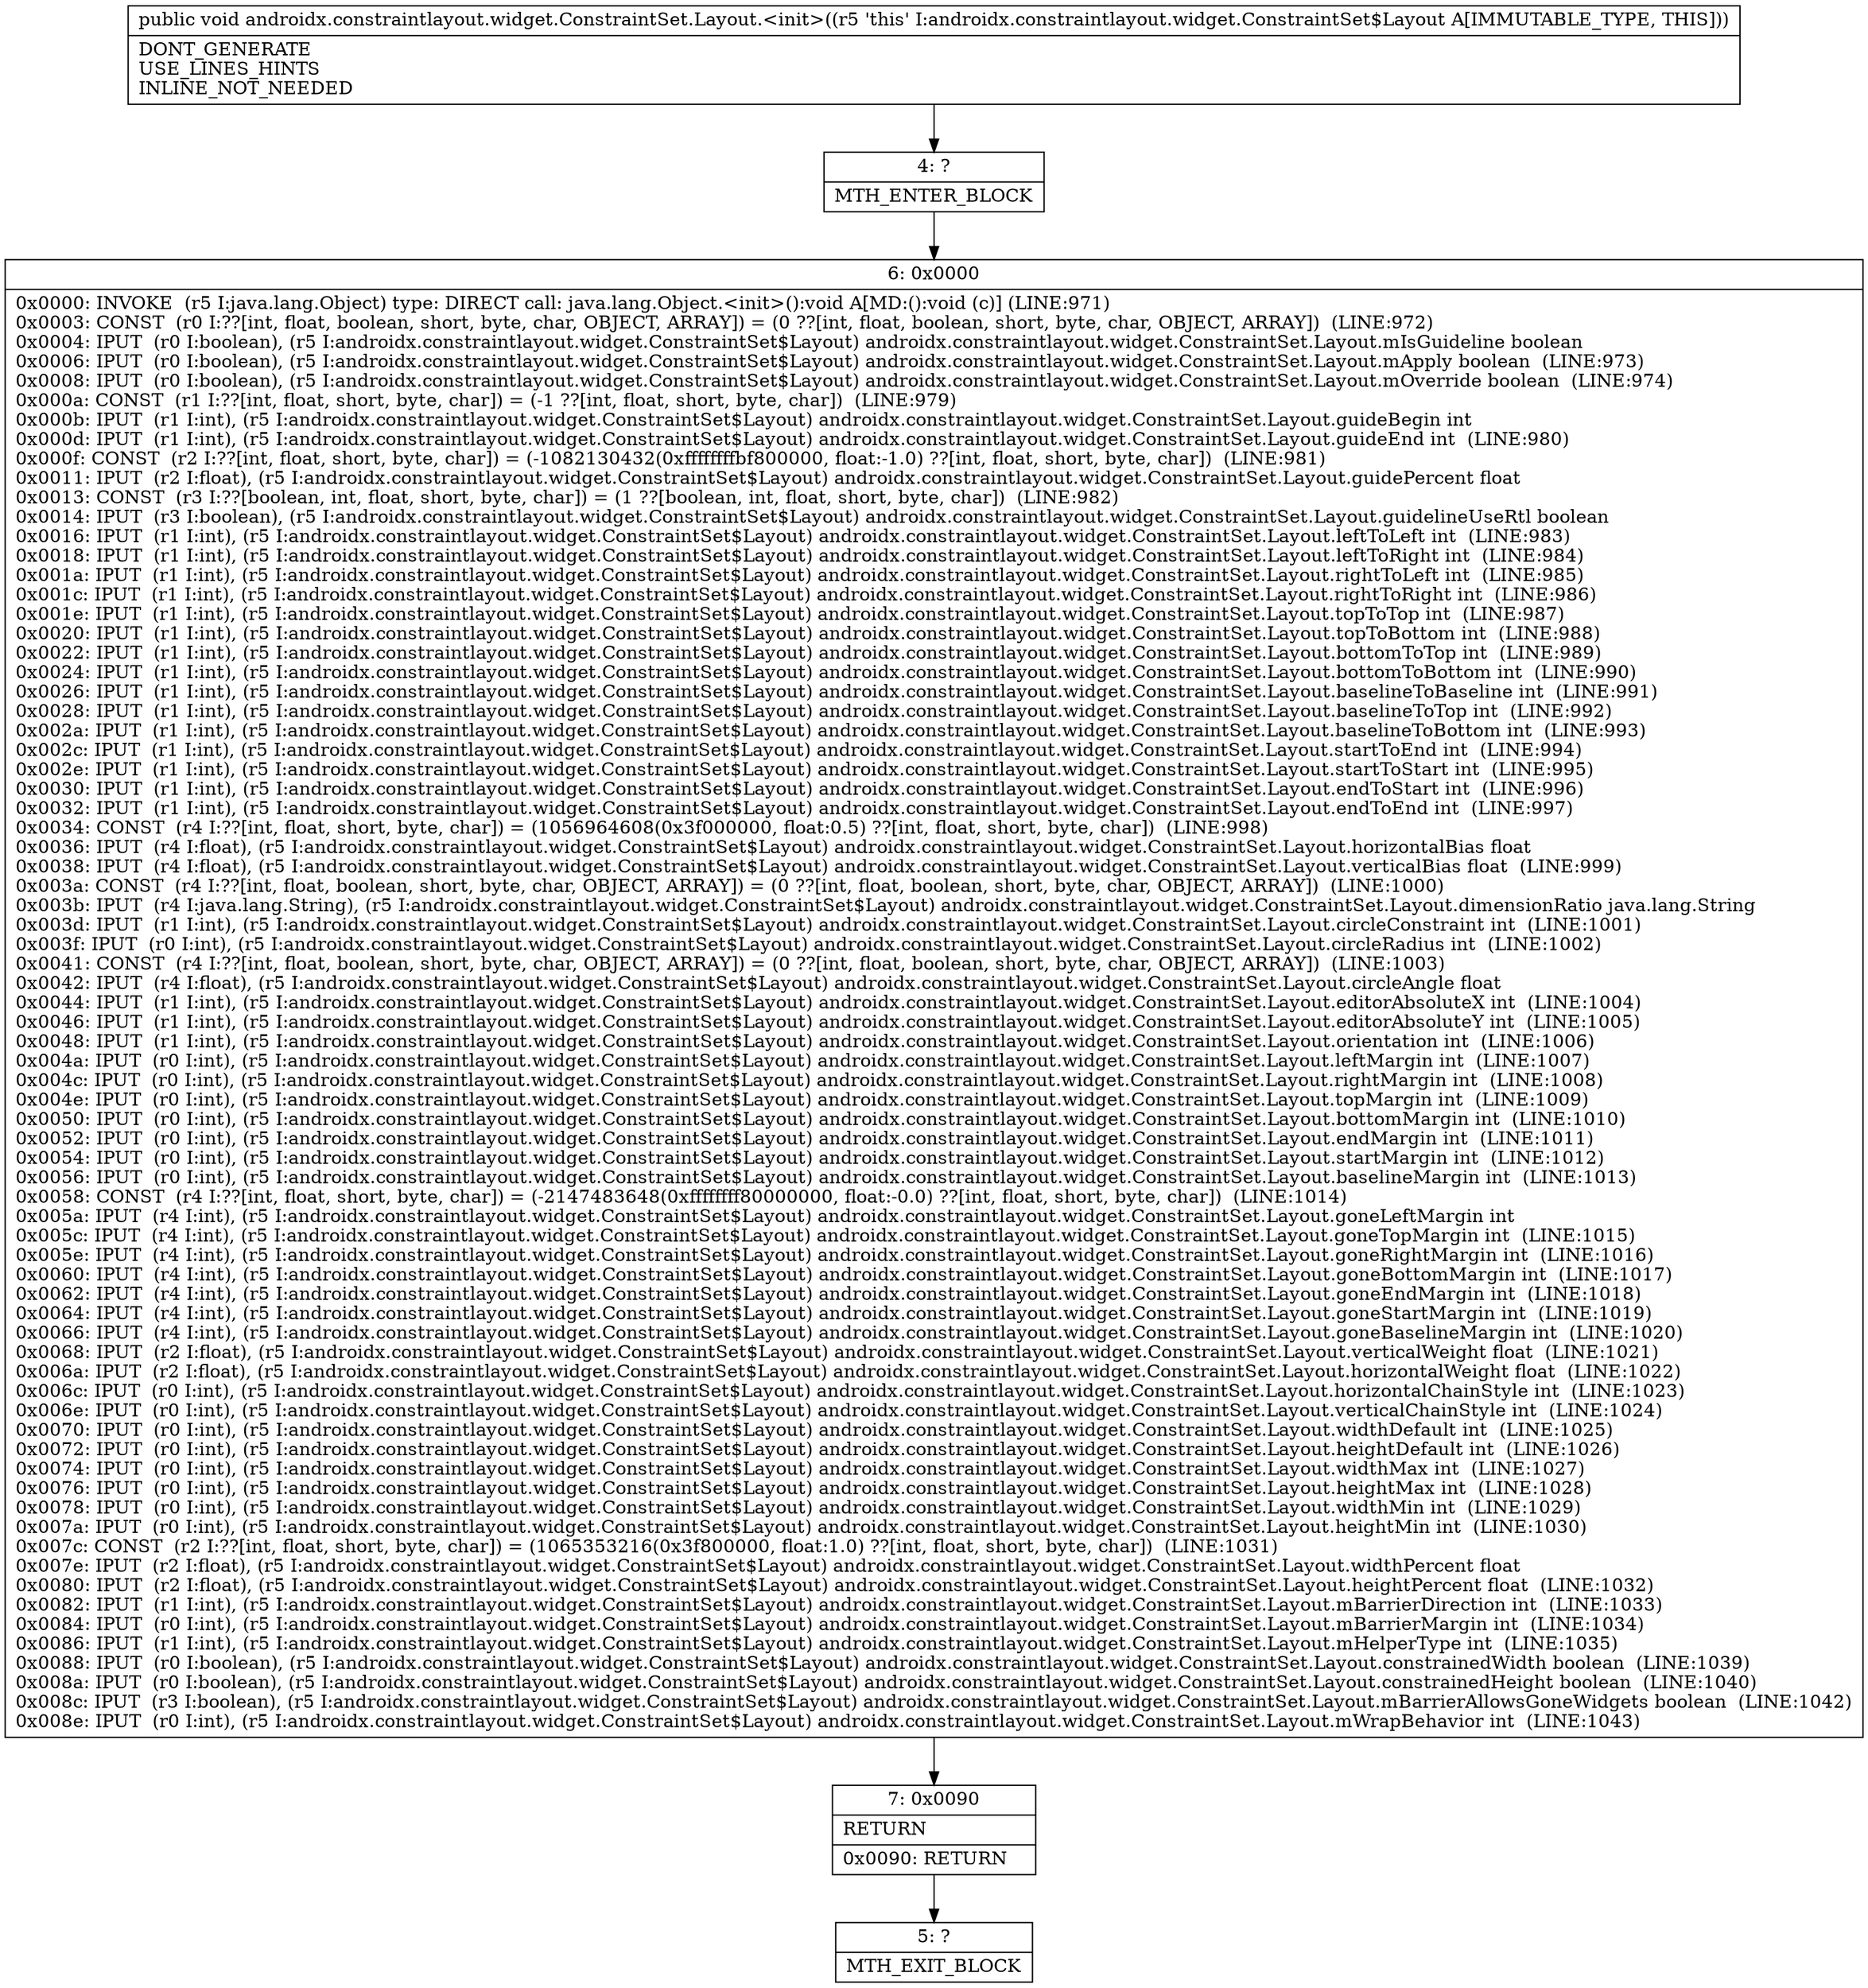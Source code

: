 digraph "CFG forandroidx.constraintlayout.widget.ConstraintSet.Layout.\<init\>()V" {
Node_4 [shape=record,label="{4\:\ ?|MTH_ENTER_BLOCK\l}"];
Node_6 [shape=record,label="{6\:\ 0x0000|0x0000: INVOKE  (r5 I:java.lang.Object) type: DIRECT call: java.lang.Object.\<init\>():void A[MD:():void (c)] (LINE:971)\l0x0003: CONST  (r0 I:??[int, float, boolean, short, byte, char, OBJECT, ARRAY]) = (0 ??[int, float, boolean, short, byte, char, OBJECT, ARRAY])  (LINE:972)\l0x0004: IPUT  (r0 I:boolean), (r5 I:androidx.constraintlayout.widget.ConstraintSet$Layout) androidx.constraintlayout.widget.ConstraintSet.Layout.mIsGuideline boolean \l0x0006: IPUT  (r0 I:boolean), (r5 I:androidx.constraintlayout.widget.ConstraintSet$Layout) androidx.constraintlayout.widget.ConstraintSet.Layout.mApply boolean  (LINE:973)\l0x0008: IPUT  (r0 I:boolean), (r5 I:androidx.constraintlayout.widget.ConstraintSet$Layout) androidx.constraintlayout.widget.ConstraintSet.Layout.mOverride boolean  (LINE:974)\l0x000a: CONST  (r1 I:??[int, float, short, byte, char]) = (\-1 ??[int, float, short, byte, char])  (LINE:979)\l0x000b: IPUT  (r1 I:int), (r5 I:androidx.constraintlayout.widget.ConstraintSet$Layout) androidx.constraintlayout.widget.ConstraintSet.Layout.guideBegin int \l0x000d: IPUT  (r1 I:int), (r5 I:androidx.constraintlayout.widget.ConstraintSet$Layout) androidx.constraintlayout.widget.ConstraintSet.Layout.guideEnd int  (LINE:980)\l0x000f: CONST  (r2 I:??[int, float, short, byte, char]) = (\-1082130432(0xffffffffbf800000, float:\-1.0) ??[int, float, short, byte, char])  (LINE:981)\l0x0011: IPUT  (r2 I:float), (r5 I:androidx.constraintlayout.widget.ConstraintSet$Layout) androidx.constraintlayout.widget.ConstraintSet.Layout.guidePercent float \l0x0013: CONST  (r3 I:??[boolean, int, float, short, byte, char]) = (1 ??[boolean, int, float, short, byte, char])  (LINE:982)\l0x0014: IPUT  (r3 I:boolean), (r5 I:androidx.constraintlayout.widget.ConstraintSet$Layout) androidx.constraintlayout.widget.ConstraintSet.Layout.guidelineUseRtl boolean \l0x0016: IPUT  (r1 I:int), (r5 I:androidx.constraintlayout.widget.ConstraintSet$Layout) androidx.constraintlayout.widget.ConstraintSet.Layout.leftToLeft int  (LINE:983)\l0x0018: IPUT  (r1 I:int), (r5 I:androidx.constraintlayout.widget.ConstraintSet$Layout) androidx.constraintlayout.widget.ConstraintSet.Layout.leftToRight int  (LINE:984)\l0x001a: IPUT  (r1 I:int), (r5 I:androidx.constraintlayout.widget.ConstraintSet$Layout) androidx.constraintlayout.widget.ConstraintSet.Layout.rightToLeft int  (LINE:985)\l0x001c: IPUT  (r1 I:int), (r5 I:androidx.constraintlayout.widget.ConstraintSet$Layout) androidx.constraintlayout.widget.ConstraintSet.Layout.rightToRight int  (LINE:986)\l0x001e: IPUT  (r1 I:int), (r5 I:androidx.constraintlayout.widget.ConstraintSet$Layout) androidx.constraintlayout.widget.ConstraintSet.Layout.topToTop int  (LINE:987)\l0x0020: IPUT  (r1 I:int), (r5 I:androidx.constraintlayout.widget.ConstraintSet$Layout) androidx.constraintlayout.widget.ConstraintSet.Layout.topToBottom int  (LINE:988)\l0x0022: IPUT  (r1 I:int), (r5 I:androidx.constraintlayout.widget.ConstraintSet$Layout) androidx.constraintlayout.widget.ConstraintSet.Layout.bottomToTop int  (LINE:989)\l0x0024: IPUT  (r1 I:int), (r5 I:androidx.constraintlayout.widget.ConstraintSet$Layout) androidx.constraintlayout.widget.ConstraintSet.Layout.bottomToBottom int  (LINE:990)\l0x0026: IPUT  (r1 I:int), (r5 I:androidx.constraintlayout.widget.ConstraintSet$Layout) androidx.constraintlayout.widget.ConstraintSet.Layout.baselineToBaseline int  (LINE:991)\l0x0028: IPUT  (r1 I:int), (r5 I:androidx.constraintlayout.widget.ConstraintSet$Layout) androidx.constraintlayout.widget.ConstraintSet.Layout.baselineToTop int  (LINE:992)\l0x002a: IPUT  (r1 I:int), (r5 I:androidx.constraintlayout.widget.ConstraintSet$Layout) androidx.constraintlayout.widget.ConstraintSet.Layout.baselineToBottom int  (LINE:993)\l0x002c: IPUT  (r1 I:int), (r5 I:androidx.constraintlayout.widget.ConstraintSet$Layout) androidx.constraintlayout.widget.ConstraintSet.Layout.startToEnd int  (LINE:994)\l0x002e: IPUT  (r1 I:int), (r5 I:androidx.constraintlayout.widget.ConstraintSet$Layout) androidx.constraintlayout.widget.ConstraintSet.Layout.startToStart int  (LINE:995)\l0x0030: IPUT  (r1 I:int), (r5 I:androidx.constraintlayout.widget.ConstraintSet$Layout) androidx.constraintlayout.widget.ConstraintSet.Layout.endToStart int  (LINE:996)\l0x0032: IPUT  (r1 I:int), (r5 I:androidx.constraintlayout.widget.ConstraintSet$Layout) androidx.constraintlayout.widget.ConstraintSet.Layout.endToEnd int  (LINE:997)\l0x0034: CONST  (r4 I:??[int, float, short, byte, char]) = (1056964608(0x3f000000, float:0.5) ??[int, float, short, byte, char])  (LINE:998)\l0x0036: IPUT  (r4 I:float), (r5 I:androidx.constraintlayout.widget.ConstraintSet$Layout) androidx.constraintlayout.widget.ConstraintSet.Layout.horizontalBias float \l0x0038: IPUT  (r4 I:float), (r5 I:androidx.constraintlayout.widget.ConstraintSet$Layout) androidx.constraintlayout.widget.ConstraintSet.Layout.verticalBias float  (LINE:999)\l0x003a: CONST  (r4 I:??[int, float, boolean, short, byte, char, OBJECT, ARRAY]) = (0 ??[int, float, boolean, short, byte, char, OBJECT, ARRAY])  (LINE:1000)\l0x003b: IPUT  (r4 I:java.lang.String), (r5 I:androidx.constraintlayout.widget.ConstraintSet$Layout) androidx.constraintlayout.widget.ConstraintSet.Layout.dimensionRatio java.lang.String \l0x003d: IPUT  (r1 I:int), (r5 I:androidx.constraintlayout.widget.ConstraintSet$Layout) androidx.constraintlayout.widget.ConstraintSet.Layout.circleConstraint int  (LINE:1001)\l0x003f: IPUT  (r0 I:int), (r5 I:androidx.constraintlayout.widget.ConstraintSet$Layout) androidx.constraintlayout.widget.ConstraintSet.Layout.circleRadius int  (LINE:1002)\l0x0041: CONST  (r4 I:??[int, float, boolean, short, byte, char, OBJECT, ARRAY]) = (0 ??[int, float, boolean, short, byte, char, OBJECT, ARRAY])  (LINE:1003)\l0x0042: IPUT  (r4 I:float), (r5 I:androidx.constraintlayout.widget.ConstraintSet$Layout) androidx.constraintlayout.widget.ConstraintSet.Layout.circleAngle float \l0x0044: IPUT  (r1 I:int), (r5 I:androidx.constraintlayout.widget.ConstraintSet$Layout) androidx.constraintlayout.widget.ConstraintSet.Layout.editorAbsoluteX int  (LINE:1004)\l0x0046: IPUT  (r1 I:int), (r5 I:androidx.constraintlayout.widget.ConstraintSet$Layout) androidx.constraintlayout.widget.ConstraintSet.Layout.editorAbsoluteY int  (LINE:1005)\l0x0048: IPUT  (r1 I:int), (r5 I:androidx.constraintlayout.widget.ConstraintSet$Layout) androidx.constraintlayout.widget.ConstraintSet.Layout.orientation int  (LINE:1006)\l0x004a: IPUT  (r0 I:int), (r5 I:androidx.constraintlayout.widget.ConstraintSet$Layout) androidx.constraintlayout.widget.ConstraintSet.Layout.leftMargin int  (LINE:1007)\l0x004c: IPUT  (r0 I:int), (r5 I:androidx.constraintlayout.widget.ConstraintSet$Layout) androidx.constraintlayout.widget.ConstraintSet.Layout.rightMargin int  (LINE:1008)\l0x004e: IPUT  (r0 I:int), (r5 I:androidx.constraintlayout.widget.ConstraintSet$Layout) androidx.constraintlayout.widget.ConstraintSet.Layout.topMargin int  (LINE:1009)\l0x0050: IPUT  (r0 I:int), (r5 I:androidx.constraintlayout.widget.ConstraintSet$Layout) androidx.constraintlayout.widget.ConstraintSet.Layout.bottomMargin int  (LINE:1010)\l0x0052: IPUT  (r0 I:int), (r5 I:androidx.constraintlayout.widget.ConstraintSet$Layout) androidx.constraintlayout.widget.ConstraintSet.Layout.endMargin int  (LINE:1011)\l0x0054: IPUT  (r0 I:int), (r5 I:androidx.constraintlayout.widget.ConstraintSet$Layout) androidx.constraintlayout.widget.ConstraintSet.Layout.startMargin int  (LINE:1012)\l0x0056: IPUT  (r0 I:int), (r5 I:androidx.constraintlayout.widget.ConstraintSet$Layout) androidx.constraintlayout.widget.ConstraintSet.Layout.baselineMargin int  (LINE:1013)\l0x0058: CONST  (r4 I:??[int, float, short, byte, char]) = (\-2147483648(0xffffffff80000000, float:\-0.0) ??[int, float, short, byte, char])  (LINE:1014)\l0x005a: IPUT  (r4 I:int), (r5 I:androidx.constraintlayout.widget.ConstraintSet$Layout) androidx.constraintlayout.widget.ConstraintSet.Layout.goneLeftMargin int \l0x005c: IPUT  (r4 I:int), (r5 I:androidx.constraintlayout.widget.ConstraintSet$Layout) androidx.constraintlayout.widget.ConstraintSet.Layout.goneTopMargin int  (LINE:1015)\l0x005e: IPUT  (r4 I:int), (r5 I:androidx.constraintlayout.widget.ConstraintSet$Layout) androidx.constraintlayout.widget.ConstraintSet.Layout.goneRightMargin int  (LINE:1016)\l0x0060: IPUT  (r4 I:int), (r5 I:androidx.constraintlayout.widget.ConstraintSet$Layout) androidx.constraintlayout.widget.ConstraintSet.Layout.goneBottomMargin int  (LINE:1017)\l0x0062: IPUT  (r4 I:int), (r5 I:androidx.constraintlayout.widget.ConstraintSet$Layout) androidx.constraintlayout.widget.ConstraintSet.Layout.goneEndMargin int  (LINE:1018)\l0x0064: IPUT  (r4 I:int), (r5 I:androidx.constraintlayout.widget.ConstraintSet$Layout) androidx.constraintlayout.widget.ConstraintSet.Layout.goneStartMargin int  (LINE:1019)\l0x0066: IPUT  (r4 I:int), (r5 I:androidx.constraintlayout.widget.ConstraintSet$Layout) androidx.constraintlayout.widget.ConstraintSet.Layout.goneBaselineMargin int  (LINE:1020)\l0x0068: IPUT  (r2 I:float), (r5 I:androidx.constraintlayout.widget.ConstraintSet$Layout) androidx.constraintlayout.widget.ConstraintSet.Layout.verticalWeight float  (LINE:1021)\l0x006a: IPUT  (r2 I:float), (r5 I:androidx.constraintlayout.widget.ConstraintSet$Layout) androidx.constraintlayout.widget.ConstraintSet.Layout.horizontalWeight float  (LINE:1022)\l0x006c: IPUT  (r0 I:int), (r5 I:androidx.constraintlayout.widget.ConstraintSet$Layout) androidx.constraintlayout.widget.ConstraintSet.Layout.horizontalChainStyle int  (LINE:1023)\l0x006e: IPUT  (r0 I:int), (r5 I:androidx.constraintlayout.widget.ConstraintSet$Layout) androidx.constraintlayout.widget.ConstraintSet.Layout.verticalChainStyle int  (LINE:1024)\l0x0070: IPUT  (r0 I:int), (r5 I:androidx.constraintlayout.widget.ConstraintSet$Layout) androidx.constraintlayout.widget.ConstraintSet.Layout.widthDefault int  (LINE:1025)\l0x0072: IPUT  (r0 I:int), (r5 I:androidx.constraintlayout.widget.ConstraintSet$Layout) androidx.constraintlayout.widget.ConstraintSet.Layout.heightDefault int  (LINE:1026)\l0x0074: IPUT  (r0 I:int), (r5 I:androidx.constraintlayout.widget.ConstraintSet$Layout) androidx.constraintlayout.widget.ConstraintSet.Layout.widthMax int  (LINE:1027)\l0x0076: IPUT  (r0 I:int), (r5 I:androidx.constraintlayout.widget.ConstraintSet$Layout) androidx.constraintlayout.widget.ConstraintSet.Layout.heightMax int  (LINE:1028)\l0x0078: IPUT  (r0 I:int), (r5 I:androidx.constraintlayout.widget.ConstraintSet$Layout) androidx.constraintlayout.widget.ConstraintSet.Layout.widthMin int  (LINE:1029)\l0x007a: IPUT  (r0 I:int), (r5 I:androidx.constraintlayout.widget.ConstraintSet$Layout) androidx.constraintlayout.widget.ConstraintSet.Layout.heightMin int  (LINE:1030)\l0x007c: CONST  (r2 I:??[int, float, short, byte, char]) = (1065353216(0x3f800000, float:1.0) ??[int, float, short, byte, char])  (LINE:1031)\l0x007e: IPUT  (r2 I:float), (r5 I:androidx.constraintlayout.widget.ConstraintSet$Layout) androidx.constraintlayout.widget.ConstraintSet.Layout.widthPercent float \l0x0080: IPUT  (r2 I:float), (r5 I:androidx.constraintlayout.widget.ConstraintSet$Layout) androidx.constraintlayout.widget.ConstraintSet.Layout.heightPercent float  (LINE:1032)\l0x0082: IPUT  (r1 I:int), (r5 I:androidx.constraintlayout.widget.ConstraintSet$Layout) androidx.constraintlayout.widget.ConstraintSet.Layout.mBarrierDirection int  (LINE:1033)\l0x0084: IPUT  (r0 I:int), (r5 I:androidx.constraintlayout.widget.ConstraintSet$Layout) androidx.constraintlayout.widget.ConstraintSet.Layout.mBarrierMargin int  (LINE:1034)\l0x0086: IPUT  (r1 I:int), (r5 I:androidx.constraintlayout.widget.ConstraintSet$Layout) androidx.constraintlayout.widget.ConstraintSet.Layout.mHelperType int  (LINE:1035)\l0x0088: IPUT  (r0 I:boolean), (r5 I:androidx.constraintlayout.widget.ConstraintSet$Layout) androidx.constraintlayout.widget.ConstraintSet.Layout.constrainedWidth boolean  (LINE:1039)\l0x008a: IPUT  (r0 I:boolean), (r5 I:androidx.constraintlayout.widget.ConstraintSet$Layout) androidx.constraintlayout.widget.ConstraintSet.Layout.constrainedHeight boolean  (LINE:1040)\l0x008c: IPUT  (r3 I:boolean), (r5 I:androidx.constraintlayout.widget.ConstraintSet$Layout) androidx.constraintlayout.widget.ConstraintSet.Layout.mBarrierAllowsGoneWidgets boolean  (LINE:1042)\l0x008e: IPUT  (r0 I:int), (r5 I:androidx.constraintlayout.widget.ConstraintSet$Layout) androidx.constraintlayout.widget.ConstraintSet.Layout.mWrapBehavior int  (LINE:1043)\l}"];
Node_7 [shape=record,label="{7\:\ 0x0090|RETURN\l|0x0090: RETURN   \l}"];
Node_5 [shape=record,label="{5\:\ ?|MTH_EXIT_BLOCK\l}"];
MethodNode[shape=record,label="{public void androidx.constraintlayout.widget.ConstraintSet.Layout.\<init\>((r5 'this' I:androidx.constraintlayout.widget.ConstraintSet$Layout A[IMMUTABLE_TYPE, THIS]))  | DONT_GENERATE\lUSE_LINES_HINTS\lINLINE_NOT_NEEDED\l}"];
MethodNode -> Node_4;Node_4 -> Node_6;
Node_6 -> Node_7;
Node_7 -> Node_5;
}

